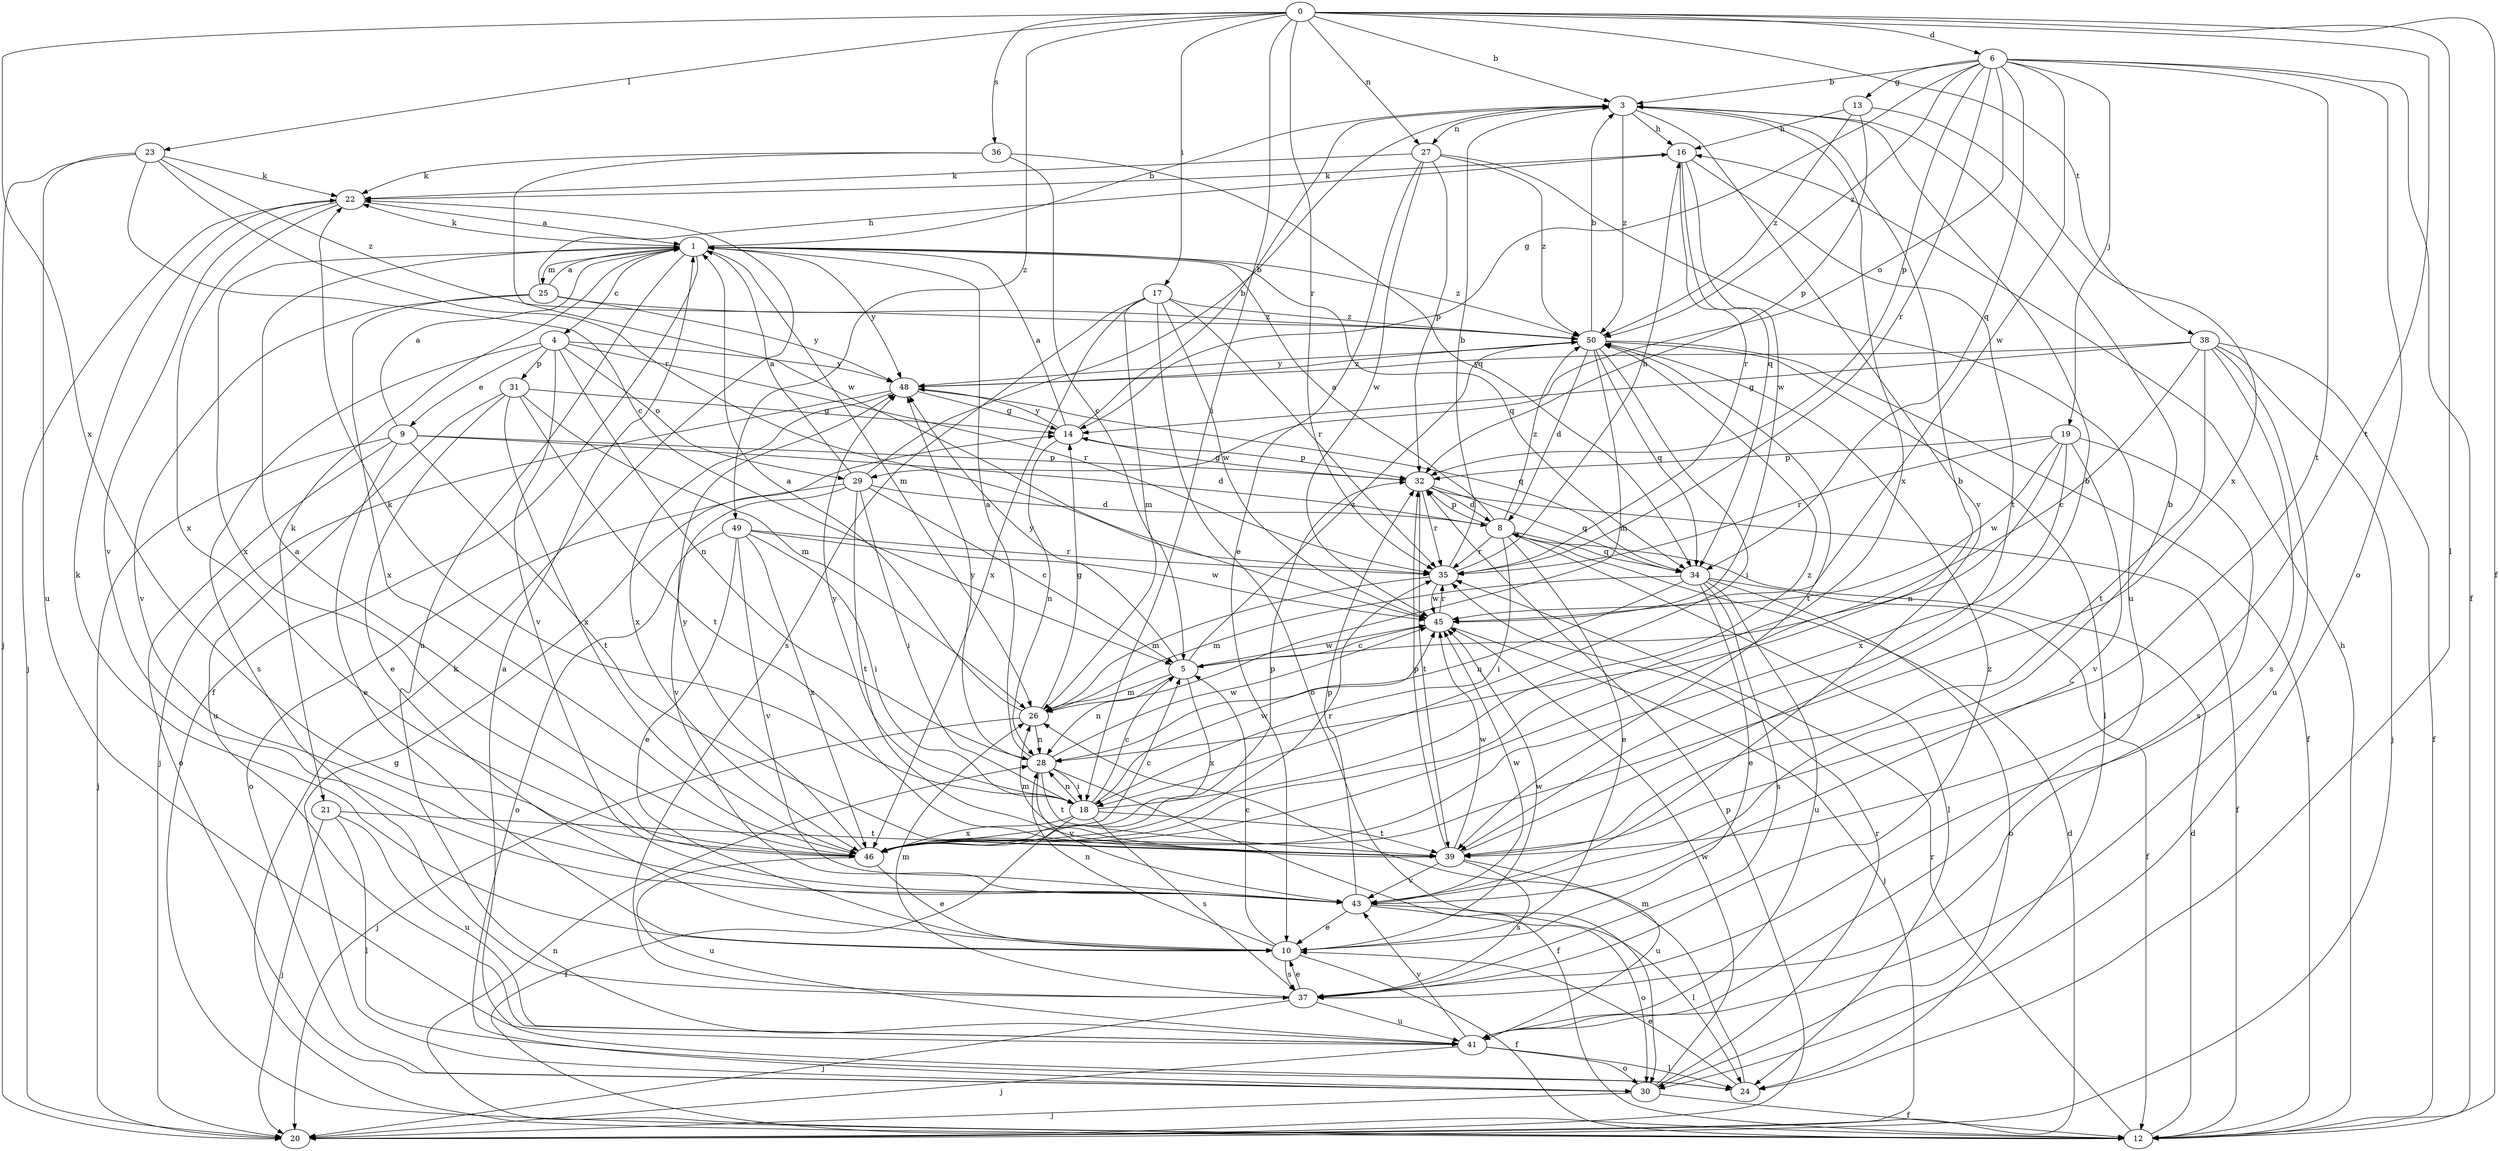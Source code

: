 strict digraph  {
0;
1;
3;
4;
5;
6;
8;
9;
10;
12;
13;
14;
16;
17;
18;
19;
20;
21;
22;
23;
24;
25;
26;
27;
28;
29;
30;
31;
32;
34;
35;
36;
37;
38;
39;
41;
43;
45;
46;
48;
49;
50;
0 -> 3  [label=b];
0 -> 6  [label=d];
0 -> 12  [label=f];
0 -> 17  [label=i];
0 -> 18  [label=i];
0 -> 23  [label=l];
0 -> 24  [label=l];
0 -> 27  [label=n];
0 -> 35  [label=r];
0 -> 36  [label=s];
0 -> 38  [label=t];
0 -> 39  [label=t];
0 -> 46  [label=x];
0 -> 49  [label=z];
1 -> 3  [label=b];
1 -> 4  [label=c];
1 -> 12  [label=f];
1 -> 21  [label=k];
1 -> 22  [label=k];
1 -> 25  [label=m];
1 -> 26  [label=m];
1 -> 34  [label=q];
1 -> 41  [label=u];
1 -> 46  [label=x];
1 -> 48  [label=y];
1 -> 50  [label=z];
3 -> 16  [label=h];
3 -> 27  [label=n];
3 -> 43  [label=v];
3 -> 46  [label=x];
3 -> 50  [label=z];
4 -> 9  [label=e];
4 -> 28  [label=n];
4 -> 29  [label=o];
4 -> 31  [label=p];
4 -> 35  [label=r];
4 -> 37  [label=s];
4 -> 43  [label=v];
4 -> 48  [label=y];
5 -> 26  [label=m];
5 -> 28  [label=n];
5 -> 45  [label=w];
5 -> 46  [label=x];
5 -> 48  [label=y];
5 -> 50  [label=z];
6 -> 3  [label=b];
6 -> 12  [label=f];
6 -> 13  [label=g];
6 -> 14  [label=g];
6 -> 19  [label=j];
6 -> 29  [label=o];
6 -> 30  [label=o];
6 -> 32  [label=p];
6 -> 34  [label=q];
6 -> 35  [label=r];
6 -> 39  [label=t];
6 -> 45  [label=w];
6 -> 50  [label=z];
8 -> 1  [label=a];
8 -> 10  [label=e];
8 -> 18  [label=i];
8 -> 24  [label=l];
8 -> 32  [label=p];
8 -> 34  [label=q];
8 -> 35  [label=r];
8 -> 50  [label=z];
9 -> 1  [label=a];
9 -> 8  [label=d];
9 -> 10  [label=e];
9 -> 20  [label=j];
9 -> 30  [label=o];
9 -> 32  [label=p];
9 -> 39  [label=t];
10 -> 5  [label=c];
10 -> 12  [label=f];
10 -> 22  [label=k];
10 -> 28  [label=n];
10 -> 37  [label=s];
10 -> 45  [label=w];
12 -> 8  [label=d];
12 -> 16  [label=h];
12 -> 22  [label=k];
12 -> 28  [label=n];
12 -> 35  [label=r];
13 -> 16  [label=h];
13 -> 32  [label=p];
13 -> 46  [label=x];
13 -> 50  [label=z];
14 -> 1  [label=a];
14 -> 3  [label=b];
14 -> 28  [label=n];
14 -> 32  [label=p];
14 -> 48  [label=y];
16 -> 22  [label=k];
16 -> 34  [label=q];
16 -> 35  [label=r];
16 -> 39  [label=t];
16 -> 45  [label=w];
17 -> 26  [label=m];
17 -> 30  [label=o];
17 -> 35  [label=r];
17 -> 37  [label=s];
17 -> 45  [label=w];
17 -> 46  [label=x];
17 -> 50  [label=z];
18 -> 5  [label=c];
18 -> 12  [label=f];
18 -> 22  [label=k];
18 -> 28  [label=n];
18 -> 37  [label=s];
18 -> 39  [label=t];
18 -> 45  [label=w];
18 -> 46  [label=x];
18 -> 48  [label=y];
18 -> 50  [label=z];
19 -> 28  [label=n];
19 -> 32  [label=p];
19 -> 35  [label=r];
19 -> 37  [label=s];
19 -> 43  [label=v];
19 -> 45  [label=w];
19 -> 46  [label=x];
20 -> 8  [label=d];
20 -> 32  [label=p];
21 -> 20  [label=j];
21 -> 24  [label=l];
21 -> 39  [label=t];
21 -> 41  [label=u];
22 -> 1  [label=a];
22 -> 20  [label=j];
22 -> 43  [label=v];
22 -> 46  [label=x];
23 -> 5  [label=c];
23 -> 20  [label=j];
23 -> 22  [label=k];
23 -> 35  [label=r];
23 -> 41  [label=u];
23 -> 50  [label=z];
24 -> 1  [label=a];
24 -> 10  [label=e];
24 -> 26  [label=m];
25 -> 1  [label=a];
25 -> 16  [label=h];
25 -> 43  [label=v];
25 -> 46  [label=x];
25 -> 48  [label=y];
25 -> 50  [label=z];
26 -> 1  [label=a];
26 -> 14  [label=g];
26 -> 20  [label=j];
26 -> 28  [label=n];
27 -> 10  [label=e];
27 -> 22  [label=k];
27 -> 32  [label=p];
27 -> 41  [label=u];
27 -> 45  [label=w];
27 -> 50  [label=z];
28 -> 1  [label=a];
28 -> 12  [label=f];
28 -> 18  [label=i];
28 -> 39  [label=t];
28 -> 43  [label=v];
28 -> 45  [label=w];
28 -> 48  [label=y];
29 -> 1  [label=a];
29 -> 3  [label=b];
29 -> 5  [label=c];
29 -> 8  [label=d];
29 -> 18  [label=i];
29 -> 30  [label=o];
29 -> 39  [label=t];
29 -> 43  [label=v];
30 -> 12  [label=f];
30 -> 14  [label=g];
30 -> 20  [label=j];
30 -> 35  [label=r];
30 -> 45  [label=w];
31 -> 10  [label=e];
31 -> 14  [label=g];
31 -> 26  [label=m];
31 -> 39  [label=t];
31 -> 41  [label=u];
31 -> 46  [label=x];
32 -> 8  [label=d];
32 -> 12  [label=f];
32 -> 14  [label=g];
32 -> 34  [label=q];
32 -> 35  [label=r];
32 -> 39  [label=t];
34 -> 10  [label=e];
34 -> 12  [label=f];
34 -> 26  [label=m];
34 -> 28  [label=n];
34 -> 30  [label=o];
34 -> 37  [label=s];
34 -> 41  [label=u];
35 -> 3  [label=b];
35 -> 16  [label=h];
35 -> 26  [label=m];
35 -> 45  [label=w];
36 -> 5  [label=c];
36 -> 22  [label=k];
36 -> 34  [label=q];
36 -> 45  [label=w];
37 -> 10  [label=e];
37 -> 20  [label=j];
37 -> 26  [label=m];
37 -> 41  [label=u];
37 -> 50  [label=z];
38 -> 5  [label=c];
38 -> 12  [label=f];
38 -> 14  [label=g];
38 -> 20  [label=j];
38 -> 37  [label=s];
38 -> 39  [label=t];
38 -> 41  [label=u];
38 -> 48  [label=y];
39 -> 3  [label=b];
39 -> 26  [label=m];
39 -> 32  [label=p];
39 -> 37  [label=s];
39 -> 41  [label=u];
39 -> 43  [label=v];
39 -> 45  [label=w];
41 -> 20  [label=j];
41 -> 24  [label=l];
41 -> 30  [label=o];
41 -> 43  [label=v];
43 -> 3  [label=b];
43 -> 10  [label=e];
43 -> 24  [label=l];
43 -> 30  [label=o];
43 -> 32  [label=p];
43 -> 45  [label=w];
45 -> 5  [label=c];
45 -> 20  [label=j];
45 -> 35  [label=r];
46 -> 1  [label=a];
46 -> 3  [label=b];
46 -> 5  [label=c];
46 -> 10  [label=e];
46 -> 32  [label=p];
46 -> 35  [label=r];
46 -> 41  [label=u];
46 -> 48  [label=y];
48 -> 14  [label=g];
48 -> 20  [label=j];
48 -> 34  [label=q];
48 -> 46  [label=x];
48 -> 50  [label=z];
49 -> 10  [label=e];
49 -> 18  [label=i];
49 -> 30  [label=o];
49 -> 35  [label=r];
49 -> 43  [label=v];
49 -> 45  [label=w];
49 -> 46  [label=x];
50 -> 3  [label=b];
50 -> 8  [label=d];
50 -> 12  [label=f];
50 -> 18  [label=i];
50 -> 24  [label=l];
50 -> 26  [label=m];
50 -> 34  [label=q];
50 -> 39  [label=t];
50 -> 48  [label=y];
}
